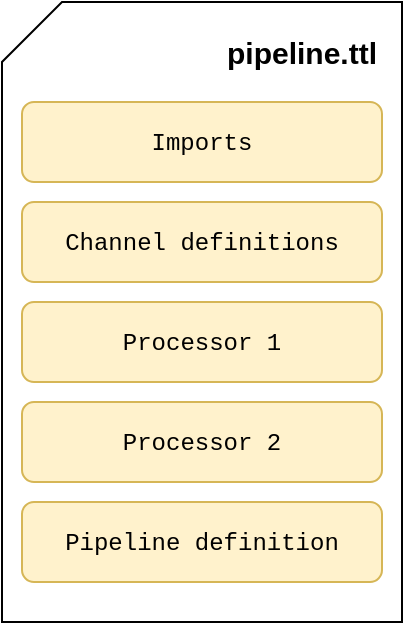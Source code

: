 <mxfile version="26.2.15">
  <diagram name="Page-1" id="AaJbGva7tN5HBlwT4yJC">
    <mxGraphModel dx="843" dy="852" grid="1" gridSize="10" guides="1" tooltips="1" connect="1" arrows="1" fold="1" page="1" pageScale="1" pageWidth="850" pageHeight="1100" math="0" shadow="0">
      <root>
        <mxCell id="0" />
        <mxCell id="1" parent="0" />
        <mxCell id="o4WdhZJdc0iCGKaEjJUX-1" value="" style="shape=card;whiteSpace=wrap;html=1;align=right;" vertex="1" parent="1">
          <mxGeometry x="190" y="280" width="200" height="310" as="geometry" />
        </mxCell>
        <mxCell id="o4WdhZJdc0iCGKaEjJUX-6" value="&lt;b&gt;&lt;font style=&quot;font-size: 15px;&quot;&gt;pipeline.ttl&lt;/font&gt;&lt;/b&gt;" style="text;html=1;align=center;verticalAlign=middle;whiteSpace=wrap;rounded=0;" vertex="1" parent="1">
          <mxGeometry x="310" y="290" width="60" height="30" as="geometry" />
        </mxCell>
        <mxCell id="o4WdhZJdc0iCGKaEjJUX-7" value="&lt;font face=&quot;Courier New&quot;&gt;Imports&lt;/font&gt;" style="rounded=1;whiteSpace=wrap;html=1;fillColor=#fff2cc;strokeColor=#d6b656;" vertex="1" parent="1">
          <mxGeometry x="200" y="330" width="180" height="40" as="geometry" />
        </mxCell>
        <mxCell id="o4WdhZJdc0iCGKaEjJUX-8" value="&lt;font face=&quot;Courier New&quot;&gt;Pipeline definition&lt;/font&gt;" style="rounded=1;whiteSpace=wrap;html=1;fillColor=#fff2cc;strokeColor=#d6b656;" vertex="1" parent="1">
          <mxGeometry x="200" y="530" width="180" height="40" as="geometry" />
        </mxCell>
        <mxCell id="o4WdhZJdc0iCGKaEjJUX-9" value="&lt;font face=&quot;Courier New&quot;&gt;Channel definitions&lt;/font&gt;" style="rounded=1;whiteSpace=wrap;html=1;fillColor=#fff2cc;strokeColor=#d6b656;" vertex="1" parent="1">
          <mxGeometry x="200" y="380" width="180" height="40" as="geometry" />
        </mxCell>
        <mxCell id="o4WdhZJdc0iCGKaEjJUX-10" value="&lt;font face=&quot;Courier New&quot;&gt;Processor 1&lt;/font&gt;" style="rounded=1;whiteSpace=wrap;html=1;fillColor=#fff2cc;strokeColor=#d6b656;" vertex="1" parent="1">
          <mxGeometry x="200" y="430" width="180" height="40" as="geometry" />
        </mxCell>
        <mxCell id="o4WdhZJdc0iCGKaEjJUX-11" value="&lt;font face=&quot;Courier New&quot;&gt;Processor 2&lt;/font&gt;" style="rounded=1;whiteSpace=wrap;html=1;fillColor=#fff2cc;strokeColor=#d6b656;" vertex="1" parent="1">
          <mxGeometry x="200" y="480" width="180" height="40" as="geometry" />
        </mxCell>
      </root>
    </mxGraphModel>
  </diagram>
</mxfile>
